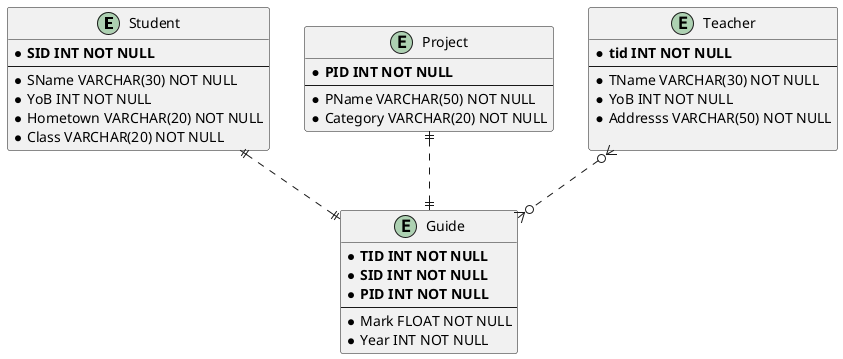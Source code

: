 @startuml

' Ta có thể quy định 1 Project có thể có nhiều Student nhưng k quan tâm điều này mà bảng
' Guide ở đây là vc sinh viên được hướng dẫn ở project nào dưới sự hướng dẫn của ai thì Guide
' này kp quan hệ giữa Student và Project nên đúng là 1-1

entity Student {
    * **SID INT NOT NULL**
    --
    * SName VARCHAR(30) NOT NULL
    * YoB INT NOT NULL
    * Hometown VARCHAR(20) NOT NULL
    * Class VARCHAR(20) NOT NULL
}

entity Project {
    * **PID INT NOT NULL**
    --
    * PName VARCHAR(50) NOT NULL
    * Category VARCHAR(20) NOT NULL    
}
entity Guide {
    * **TID INT NOT NULL**
    * **SID INT NOT NULL**
    * **PID INT NOT NULL**
    --
    * Mark FLOAT NOT NULL
    * Year INT NOT NULL
}
entity Teacher {
    * **tid INT NOT NULL**
    --
    * TName VARCHAR(30) NOT NULL
    * YoB INT NOT NULL
    * Addresss VARCHAR(50) NOT NULL

}
Teacher }o..o{ Guide
Student ||..|| Guide
Project ||..|| Guide

' =>Sai, toàn bị sai quan hệ 1-n thôi, Student là 1-n với Guide

@enduml
